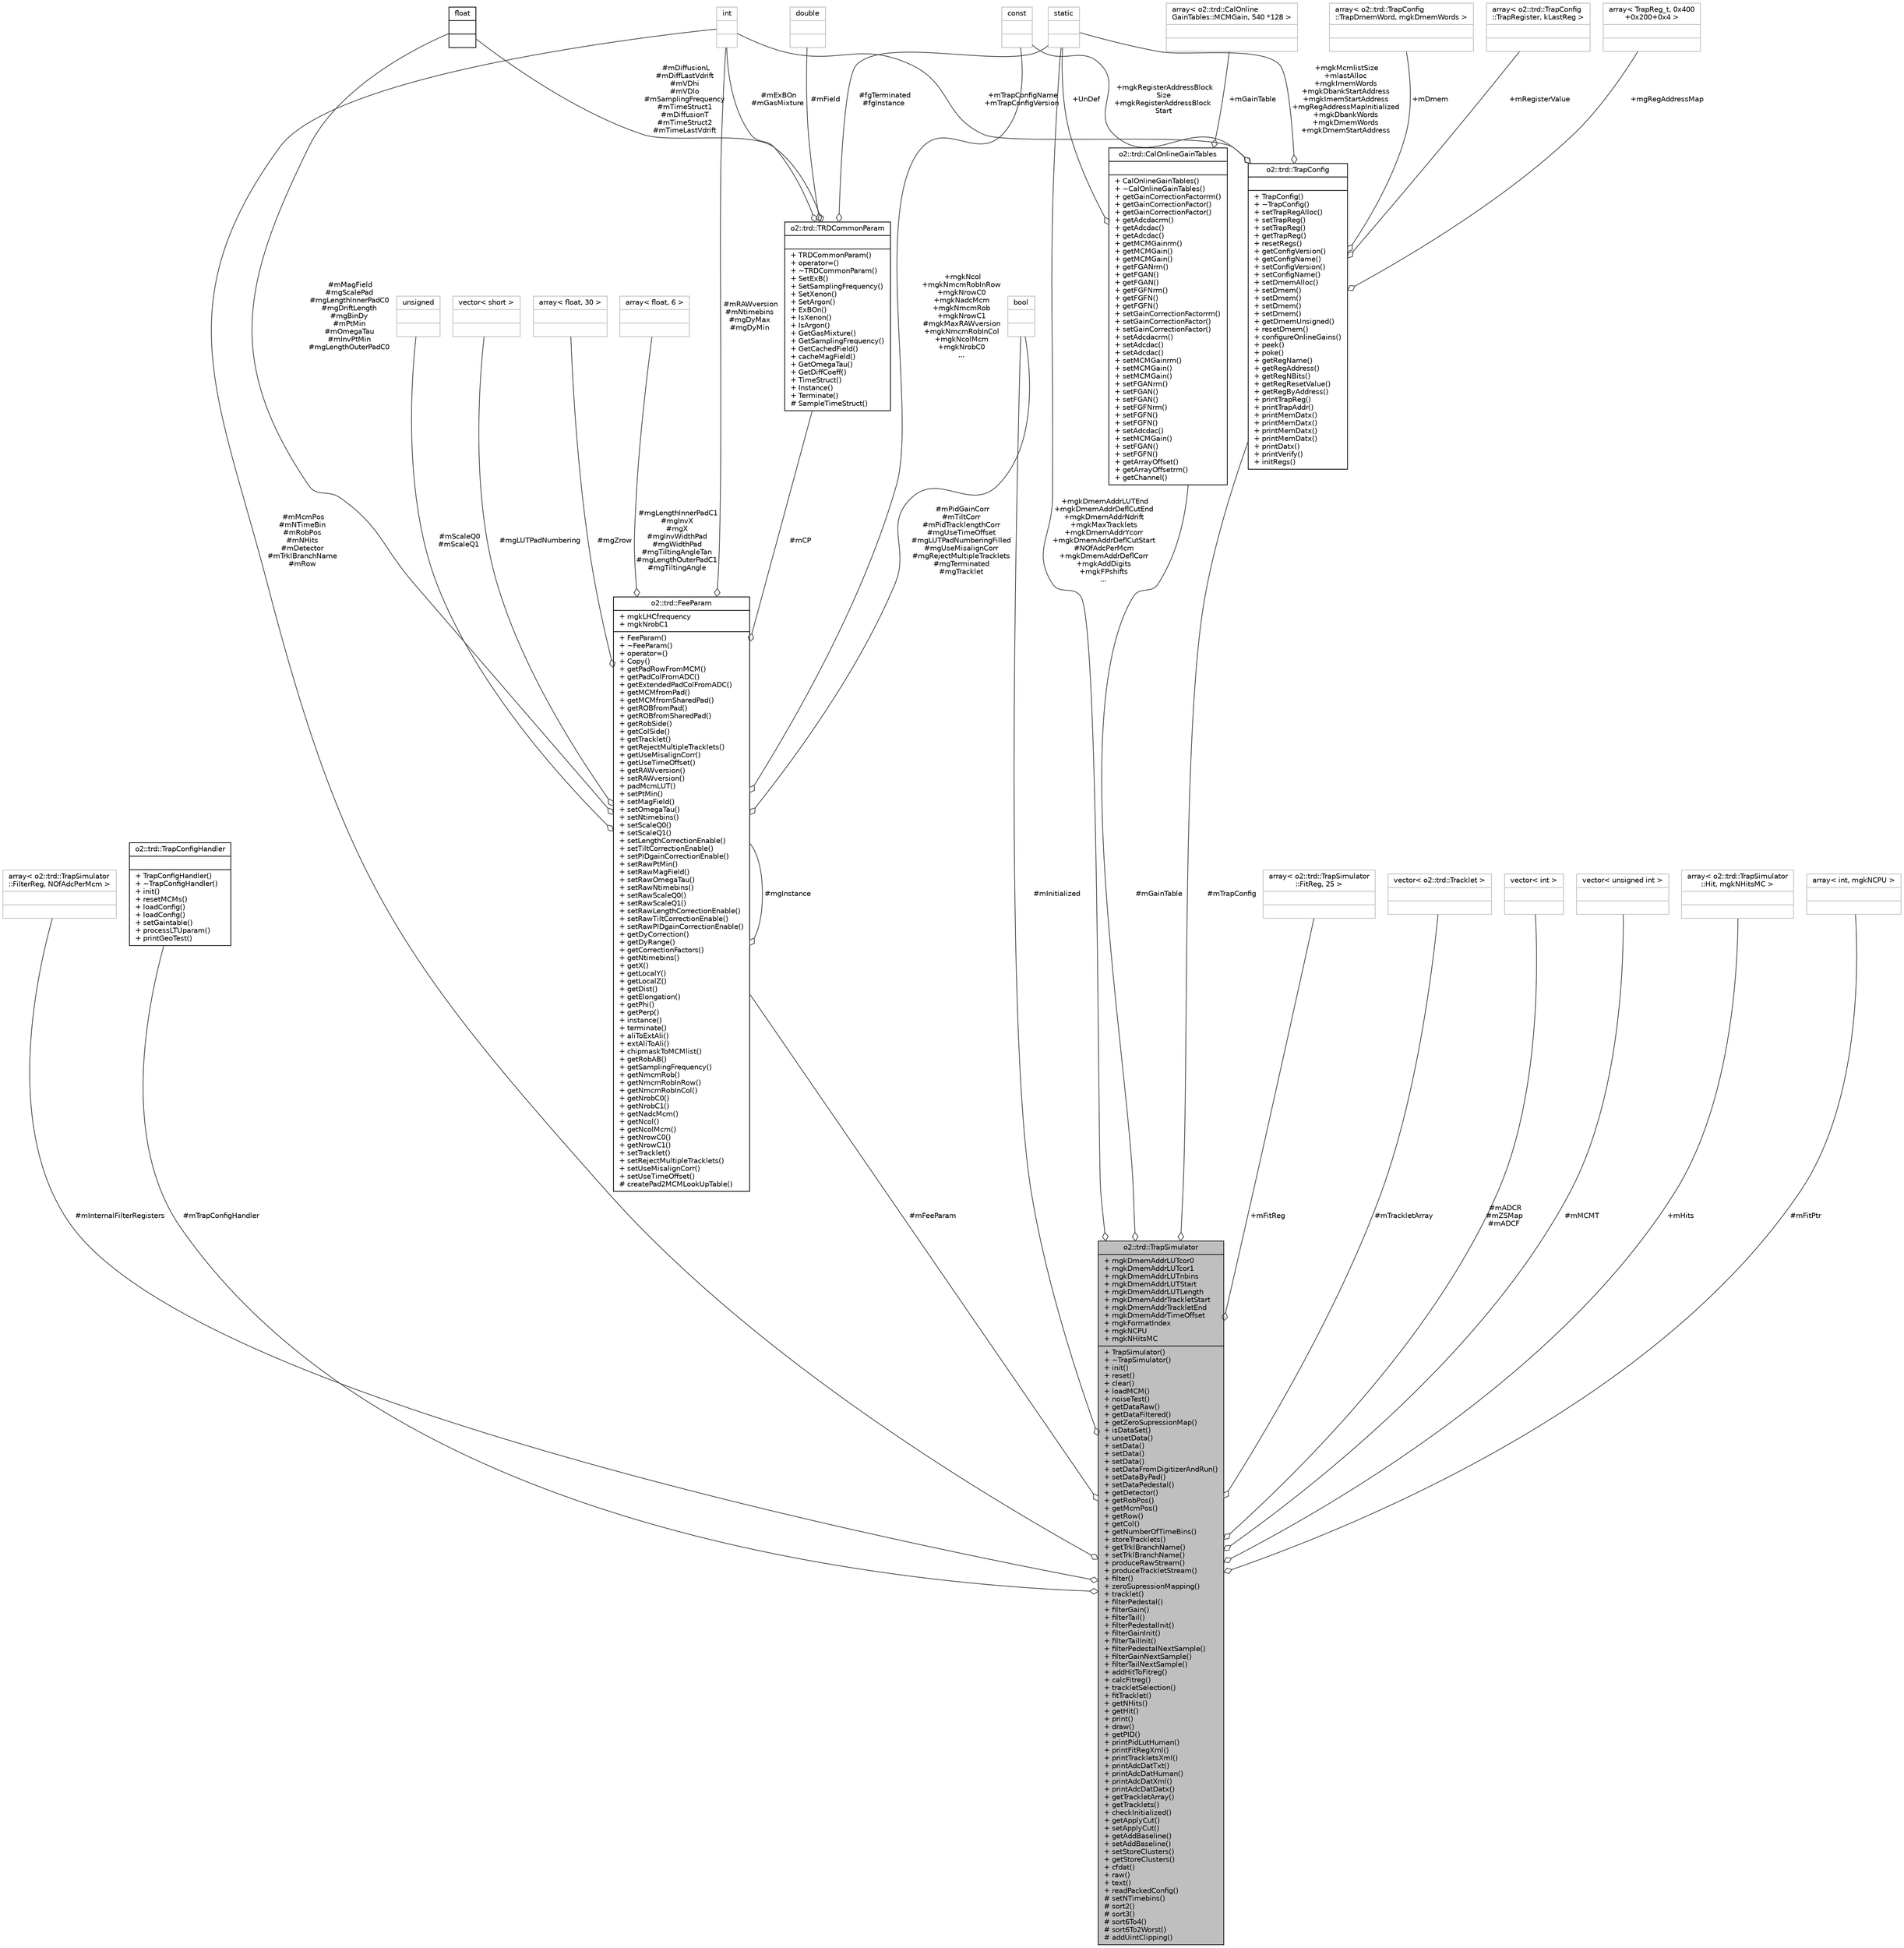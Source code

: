 digraph "o2::trd::TrapSimulator"
{
 // INTERACTIVE_SVG=YES
  bgcolor="transparent";
  edge [fontname="Helvetica",fontsize="10",labelfontname="Helvetica",labelfontsize="10"];
  node [fontname="Helvetica",fontsize="10",shape=record];
  Node1 [label="{o2::trd::TrapSimulator\n|+ mgkDmemAddrLUTcor0\l+ mgkDmemAddrLUTcor1\l+ mgkDmemAddrLUTnbins\l+ mgkDmemAddrLUTStart\l+ mgkDmemAddrLUTLength\l+ mgkDmemAddrTrackletStart\l+ mgkDmemAddrTrackletEnd\l+ mgkDmemAddrTimeOffset\l+ mgkFormatIndex\l+ mgkNCPU\l+ mgkNHitsMC\l|+ TrapSimulator()\l+ ~TrapSimulator()\l+ init()\l+ reset()\l+ clear()\l+ loadMCM()\l+ noiseTest()\l+ getDataRaw()\l+ getDataFiltered()\l+ getZeroSupressionMap()\l+ isDataSet()\l+ unsetData()\l+ setData()\l+ setData()\l+ setData()\l+ setDataFromDigitizerAndRun()\l+ setDataByPad()\l+ setDataPedestal()\l+ getDetector()\l+ getRobPos()\l+ getMcmPos()\l+ getRow()\l+ getCol()\l+ getNumberOfTimeBins()\l+ storeTracklets()\l+ getTrklBranchName()\l+ setTrklBranchName()\l+ produceRawStream()\l+ produceTrackletStream()\l+ filter()\l+ zeroSupressionMapping()\l+ tracklet()\l+ filterPedestal()\l+ filterGain()\l+ filterTail()\l+ filterPedestalInit()\l+ filterGainInit()\l+ filterTailInit()\l+ filterPedestalNextSample()\l+ filterGainNextSample()\l+ filterTailNextSample()\l+ addHitToFitreg()\l+ calcFitreg()\l+ trackletSelection()\l+ fitTracklet()\l+ getNHits()\l+ getHit()\l+ print()\l+ draw()\l+ getPID()\l+ printPidLutHuman()\l+ printFitRegXml()\l+ printTrackletsXml()\l+ printAdcDatTxt()\l+ printAdcDatHuman()\l+ printAdcDatXml()\l+ printAdcDatDatx()\l+ getTrackletArray()\l+ getTracklets()\l+ checkInitialized()\l+ getApplyCut()\l+ setApplyCut()\l+ getAddBaseline()\l+ setAddBaseline()\l+ setStoreClusters()\l+ getStoreClusters()\l+ cfdat()\l+ raw()\l+ text()\l+ readPackedConfig()\l# setNTimebins()\l# sort2()\l# sort3()\l# sort6To4()\l# sort6To2Worst()\l# addUintClipping()\l}",height=0.2,width=0.4,color="black", fillcolor="grey75", style="filled", fontcolor="black"];
  Node2 -> Node1 [color="grey25",fontsize="10",style="solid",label=" #mInternalFilterRegisters" ,arrowhead="odiamond",fontname="Helvetica"];
  Node2 [label="{array\< o2::trd::TrapSimulator\l::FilterReg, NOfAdcPerMcm \>\n||}",height=0.2,width=0.4,color="grey75"];
  Node3 -> Node1 [color="grey25",fontsize="10",style="solid",label=" #mTrapConfigHandler" ,arrowhead="odiamond",fontname="Helvetica"];
  Node3 [label="{o2::trd::TrapConfigHandler\n||+ TrapConfigHandler()\l+ ~TrapConfigHandler()\l+ init()\l+ resetMCMs()\l+ loadConfig()\l+ loadConfig()\l+ setGaintable()\l+ processLTUparam()\l+ printGeoTest()\l}",height=0.2,width=0.4,color="black",URL="$dc/dba/classo2_1_1trd_1_1TrapConfigHandler.html"];
  Node4 -> Node1 [color="grey25",fontsize="10",style="solid",label=" #mTrapConfig" ,arrowhead="odiamond",fontname="Helvetica"];
  Node4 [label="{o2::trd::TrapConfig\n||+ TrapConfig()\l+ ~TrapConfig()\l+ setTrapRegAlloc()\l+ setTrapReg()\l+ setTrapReg()\l+ getTrapReg()\l+ resetRegs()\l+ getConfigVersion()\l+ getConfigName()\l+ setConfigVersion()\l+ setConfigName()\l+ setDmemAlloc()\l+ setDmem()\l+ setDmem()\l+ setDmem()\l+ setDmem()\l+ getDmemUnsigned()\l+ resetDmem()\l+ configureOnlineGains()\l+ peek()\l+ poke()\l+ getRegName()\l+ getRegAddress()\l+ getRegNBits()\l+ getRegResetValue()\l+ getRegByAddress()\l+ printTrapReg()\l+ printTrapAddr()\l+ printMemDatx()\l+ printMemDatx()\l+ printMemDatx()\l+ printMemDatx()\l+ printDatx()\l+ printVerify()\l+ initRegs()\l}",height=0.2,width=0.4,color="black",URL="$d7/dae/classo2_1_1trd_1_1TrapConfig.html"];
  Node5 -> Node4 [color="grey25",fontsize="10",style="solid",label=" +mTrapConfigName\n+mTrapConfigVersion" ,arrowhead="odiamond",fontname="Helvetica"];
  Node5 [label="{int\n||}",height=0.2,width=0.4,color="grey75"];
  Node6 -> Node4 [color="grey25",fontsize="10",style="solid",label=" +mDmem" ,arrowhead="odiamond",fontname="Helvetica"];
  Node6 [label="{array\< o2::trd::TrapConfig\l::TrapDmemWord, mgkDmemWords \>\n||}",height=0.2,width=0.4,color="grey75"];
  Node7 -> Node4 [color="grey25",fontsize="10",style="solid",label=" +mRegisterValue" ,arrowhead="odiamond",fontname="Helvetica"];
  Node7 [label="{array\< o2::trd::TrapConfig\l::TrapRegister, kLastReg \>\n||}",height=0.2,width=0.4,color="grey75"];
  Node8 -> Node4 [color="grey25",fontsize="10",style="solid",label=" +mgkRegisterAddressBlock\lSize\n+mgkRegisterAddressBlock\lStart" ,arrowhead="odiamond",fontname="Helvetica"];
  Node8 [label="{const\n||}",height=0.2,width=0.4,color="grey75"];
  Node9 -> Node4 [color="grey25",fontsize="10",style="solid",label=" +mgkMcmlistSize\n+mlastAlloc\n+mgkImemWords\n+mgkDbankStartAddress\n+mgkImemStartAddress\n+mgRegAddressMapInitialized\n+mgkDbankWords\n+mgkDmemWords\n+mgkDmemStartAddress" ,arrowhead="odiamond",fontname="Helvetica"];
  Node9 [label="{static\n||}",height=0.2,width=0.4,color="grey75"];
  Node10 -> Node4 [color="grey25",fontsize="10",style="solid",label=" +mgRegAddressMap" ,arrowhead="odiamond",fontname="Helvetica"];
  Node10 [label="{array\< TrapReg_t, 0x400\l+0x200+0x4 \>\n||}",height=0.2,width=0.4,color="grey75"];
  Node11 -> Node1 [color="grey25",fontsize="10",style="solid",label=" +mFitReg" ,arrowhead="odiamond",fontname="Helvetica"];
  Node11 [label="{array\< o2::trd::TrapSimulator\l::FitReg, 25 \>\n||}",height=0.2,width=0.4,color="grey75"];
  Node12 -> Node1 [color="grey25",fontsize="10",style="solid",label=" #mTrackletArray" ,arrowhead="odiamond",fontname="Helvetica"];
  Node12 [label="{vector\< o2::trd::Tracklet \>\n||}",height=0.2,width=0.4,color="grey75"];
  Node13 -> Node1 [color="grey25",fontsize="10",style="solid",label=" #mADCR\n#mZSMap\n#mADCF" ,arrowhead="odiamond",fontname="Helvetica"];
  Node13 [label="{vector\< int \>\n||}",height=0.2,width=0.4,color="grey75"];
  Node14 -> Node1 [color="grey25",fontsize="10",style="solid",label=" #mFeeParam" ,arrowhead="odiamond",fontname="Helvetica"];
  Node14 [label="{o2::trd::FeeParam\n|+ mgkLHCfrequency\l+ mgkNrobC1\l|+ FeeParam()\l+ ~FeeParam()\l+ operator=()\l+ Copy()\l+ getPadRowFromMCM()\l+ getPadColFromADC()\l+ getExtendedPadColFromADC()\l+ getMCMfromPad()\l+ getMCMfromSharedPad()\l+ getROBfromPad()\l+ getROBfromSharedPad()\l+ getRobSide()\l+ getColSide()\l+ getTracklet()\l+ getRejectMultipleTracklets()\l+ getUseMisalignCorr()\l+ getUseTimeOffset()\l+ getRAWversion()\l+ setRAWversion()\l+ padMcmLUT()\l+ setPtMin()\l+ setMagField()\l+ setOmegaTau()\l+ setNtimebins()\l+ setScaleQ0()\l+ setScaleQ1()\l+ setLengthCorrectionEnable()\l+ setTiltCorrectionEnable()\l+ setPIDgainCorrectionEnable()\l+ setRawPtMin()\l+ setRawMagField()\l+ setRawOmegaTau()\l+ setRawNtimebins()\l+ setRawScaleQ0()\l+ setRawScaleQ1()\l+ setRawLengthCorrectionEnable()\l+ setRawTiltCorrectionEnable()\l+ setRawPIDgainCorrectionEnable()\l+ getDyCorrection()\l+ getDyRange()\l+ getCorrectionFactors()\l+ getNtimebins()\l+ getX()\l+ getLocalY()\l+ getLocalZ()\l+ getDist()\l+ getElongation()\l+ getPhi()\l+ getPerp()\l+ instance()\l+ terminate()\l+ aliToExtAli()\l+ extAliToAli()\l+ chipmaskToMCMlist()\l+ getRobAB()\l+ getSamplingFrequency()\l+ getNmcmRob()\l+ getNmcmRobInRow()\l+ getNmcmRobInCol()\l+ getNrobC0()\l+ getNrobC1()\l+ getNadcMcm()\l+ getNcol()\l+ getNcolMcm()\l+ getNrowC0()\l+ getNrowC1()\l+ setTracklet()\l+ setRejectMultipleTracklets()\l+ setUseMisalignCorr()\l+ setUseTimeOffset()\l# createPad2MCMLookUpTable()\l}",height=0.2,width=0.4,color="black",URL="$db/d0c/classo2_1_1trd_1_1FeeParam.html"];
  Node15 -> Node14 [color="grey25",fontsize="10",style="solid",label=" #mgLengthInnerPadC1\n#mgInvX\n#mgX\n#mgInvWidthPad\n#mgWidthPad\n#mgTiltingAngleTan\n#mgLengthOuterPadC1\n#mgTiltingAngle" ,arrowhead="odiamond",fontname="Helvetica"];
  Node15 [label="{array\< float, 6 \>\n||}",height=0.2,width=0.4,color="grey75"];
  Node16 -> Node14 [color="grey25",fontsize="10",style="solid",label=" #mMagField\n#mgScalePad\n#mgLengthInnerPadC0\n#mgDriftLength\n#mgBinDy\n#mPtMin\n#mOmegaTau\n#mInvPtMin\n#mgLengthOuterPadC0" ,arrowhead="odiamond",fontname="Helvetica"];
  Node16 [label="{float\n||}",height=0.2,width=0.4,color="black",URL="$d4/dc3/classfloat.html"];
  Node17 -> Node14 [color="grey25",fontsize="10",style="solid",label=" #mCP" ,arrowhead="odiamond",fontname="Helvetica"];
  Node17 [label="{o2::trd::TRDCommonParam\n||+ TRDCommonParam()\l+ operator=()\l+ ~TRDCommonParam()\l+ SetExB()\l+ SetSamplingFrequency()\l+ SetXenon()\l+ SetArgon()\l+ ExBOn()\l+ IsXenon()\l+ IsArgon()\l+ GetGasMixture()\l+ GetSamplingFrequency()\l+ GetCachedField()\l+ cacheMagField()\l+ GetOmegaTau()\l+ GetDiffCoeff()\l+ TimeStruct()\l+ Instance()\l+ Terminate()\l# SampleTimeStruct()\l}",height=0.2,width=0.4,color="black",URL="$d7/d96/classo2_1_1trd_1_1TRDCommonParam.html"];
  Node18 -> Node17 [color="grey25",fontsize="10",style="solid",label=" #mField" ,arrowhead="odiamond",fontname="Helvetica"];
  Node18 [label="{double\n||}",height=0.2,width=0.4,color="grey75"];
  Node16 -> Node17 [color="grey25",fontsize="10",style="solid",label=" #mDiffusionL\n#mDiffLastVdrift\n#mVDhi\n#mVDlo\n#mSamplingFrequency\n#mTimeStruct1\n#mDiffusionT\n#mTimeStruct2\n#mTimeLastVdrift" ,arrowhead="odiamond",fontname="Helvetica"];
  Node5 -> Node17 [color="grey25",fontsize="10",style="solid",label=" #mExBOn\n#mGasMixture" ,arrowhead="odiamond",fontname="Helvetica"];
  Node9 -> Node17 [color="grey25",fontsize="10",style="solid",label=" #fgTerminated\n#fgInstance" ,arrowhead="odiamond",fontname="Helvetica"];
  Node19 -> Node14 [color="grey25",fontsize="10",style="solid",label=" #mgLUTPadNumbering" ,arrowhead="odiamond",fontname="Helvetica"];
  Node19 [label="{vector\< short \>\n||}",height=0.2,width=0.4,color="grey75"];
  Node5 -> Node14 [color="grey25",fontsize="10",style="solid",label=" #mRAWversion\n#mNtimebins\n#mgDyMax\n#mgDyMin" ,arrowhead="odiamond",fontname="Helvetica"];
  Node14 -> Node14 [color="grey25",fontsize="10",style="solid",label=" #mgInstance" ,arrowhead="odiamond",fontname="Helvetica"];
  Node20 -> Node14 [color="grey25",fontsize="10",style="solid",label=" #mPidGainCorr\n#mTiltCorr\n#mPidTracklengthCorr\n#mgUseTimeOffset\n#mgLUTPadNumberingFilled\n#mgUseMisalignCorr\n#mgRejectMultipleTracklets\n#mgTerminated\n#mgTracklet" ,arrowhead="odiamond",fontname="Helvetica"];
  Node20 [label="{bool\n||}",height=0.2,width=0.4,color="grey75"];
  Node21 -> Node14 [color="grey25",fontsize="10",style="solid",label=" #mScaleQ0\n#mScaleQ1" ,arrowhead="odiamond",fontname="Helvetica"];
  Node21 [label="{unsigned\n||}",height=0.2,width=0.4,color="grey75"];
  Node8 -> Node14 [color="grey25",fontsize="10",style="solid",label=" +mgkNcol\n+mgkNmcmRobInRow\n+mgkNrowC0\n+mgkNadcMcm\n+mgkNmcmRob\n+mgkNrowC1\n#mgkMaxRAWversion\n+mgkNmcmRobInCol\n+mgkNcolMcm\n+mgkNrobC0\n..." ,arrowhead="odiamond",fontname="Helvetica"];
  Node22 -> Node14 [color="grey25",fontsize="10",style="solid",label=" #mgZrow" ,arrowhead="odiamond",fontname="Helvetica"];
  Node22 [label="{array\< float, 30 \>\n||}",height=0.2,width=0.4,color="grey75"];
  Node5 -> Node1 [color="grey25",fontsize="10",style="solid",label=" #mMcmPos\n#mNTimeBin\n#mRobPos\n#mNHits\n#mDetector\n#mTrklBranchName\n#mRow" ,arrowhead="odiamond",fontname="Helvetica"];
  Node20 -> Node1 [color="grey25",fontsize="10",style="solid",label=" #mInitialized" ,arrowhead="odiamond",fontname="Helvetica"];
  Node23 -> Node1 [color="grey25",fontsize="10",style="solid",label=" #mGainTable" ,arrowhead="odiamond",fontname="Helvetica"];
  Node23 [label="{o2::trd::CalOnlineGainTables\n||+ CalOnlineGainTables()\l+ ~CalOnlineGainTables()\l+ getGainCorrectionFactorrm()\l+ getGainCorrectionFactor()\l+ getGainCorrectionFactor()\l+ getAdcdacrm()\l+ getAdcdac()\l+ getAdcdac()\l+ getMCMGainrm()\l+ getMCMGain()\l+ getMCMGain()\l+ getFGANrm()\l+ getFGAN()\l+ getFGAN()\l+ getFGFNrm()\l+ getFGFN()\l+ getFGFN()\l+ setGainCorrectionFactorrm()\l+ setGainCorrectionFactor()\l+ setGainCorrectionFactor()\l+ setAdcdacrm()\l+ setAdcdac()\l+ setAdcdac()\l+ setMCMGainrm()\l+ setMCMGain()\l+ setMCMGain()\l+ setFGANrm()\l+ setFGAN()\l+ setFGAN()\l+ setFGFNrm()\l+ setFGFN()\l+ setFGFN()\l+ setAdcdac()\l+ setMCMGain()\l+ setFGAN()\l+ setFGFN()\l+ getArrayOffset()\l+ getArrayOffsetrm()\l+ getChannel()\l}",height=0.2,width=0.4,color="black",URL="$d1/dd4/classo2_1_1trd_1_1CalOnlineGainTables.html"];
  Node24 -> Node23 [color="grey25",fontsize="10",style="solid",label=" +mGainTable" ,arrowhead="odiamond",fontname="Helvetica"];
  Node24 [label="{array\< o2::trd::CalOnline\lGainTables::MCMGain, 540 *128 \>\n||}",height=0.2,width=0.4,color="grey75"];
  Node9 -> Node23 [color="grey25",fontsize="10",style="solid",label=" +UnDef" ,arrowhead="odiamond",fontname="Helvetica"];
  Node25 -> Node1 [color="grey25",fontsize="10",style="solid",label=" #mMCMT" ,arrowhead="odiamond",fontname="Helvetica"];
  Node25 [label="{vector\< unsigned int \>\n||}",height=0.2,width=0.4,color="grey75"];
  Node26 -> Node1 [color="grey25",fontsize="10",style="solid",label=" +mHits" ,arrowhead="odiamond",fontname="Helvetica"];
  Node26 [label="{array\< o2::trd::TrapSimulator\l::Hit, mgkNHitsMC \>\n||}",height=0.2,width=0.4,color="grey75"];
  Node27 -> Node1 [color="grey25",fontsize="10",style="solid",label=" #mFitPtr" ,arrowhead="odiamond",fontname="Helvetica"];
  Node27 [label="{array\< int, mgkNCPU \>\n||}",height=0.2,width=0.4,color="grey75"];
  Node9 -> Node1 [color="grey25",fontsize="10",style="solid",label=" +mgkDmemAddrLUTEnd\n+mgkDmemAddrDeflCutEnd\n+mgkDmemAddrNdrift\n+mgkMaxTracklets\n+mgkDmemAddrYcorr\n+mgkDmemAddrDeflCutStart\n#NOfAdcPerMcm\n+mgkDmemAddrDeflCorr\n+mgkAddDigits\n+mgkFPshifts\n..." ,arrowhead="odiamond",fontname="Helvetica"];
}
